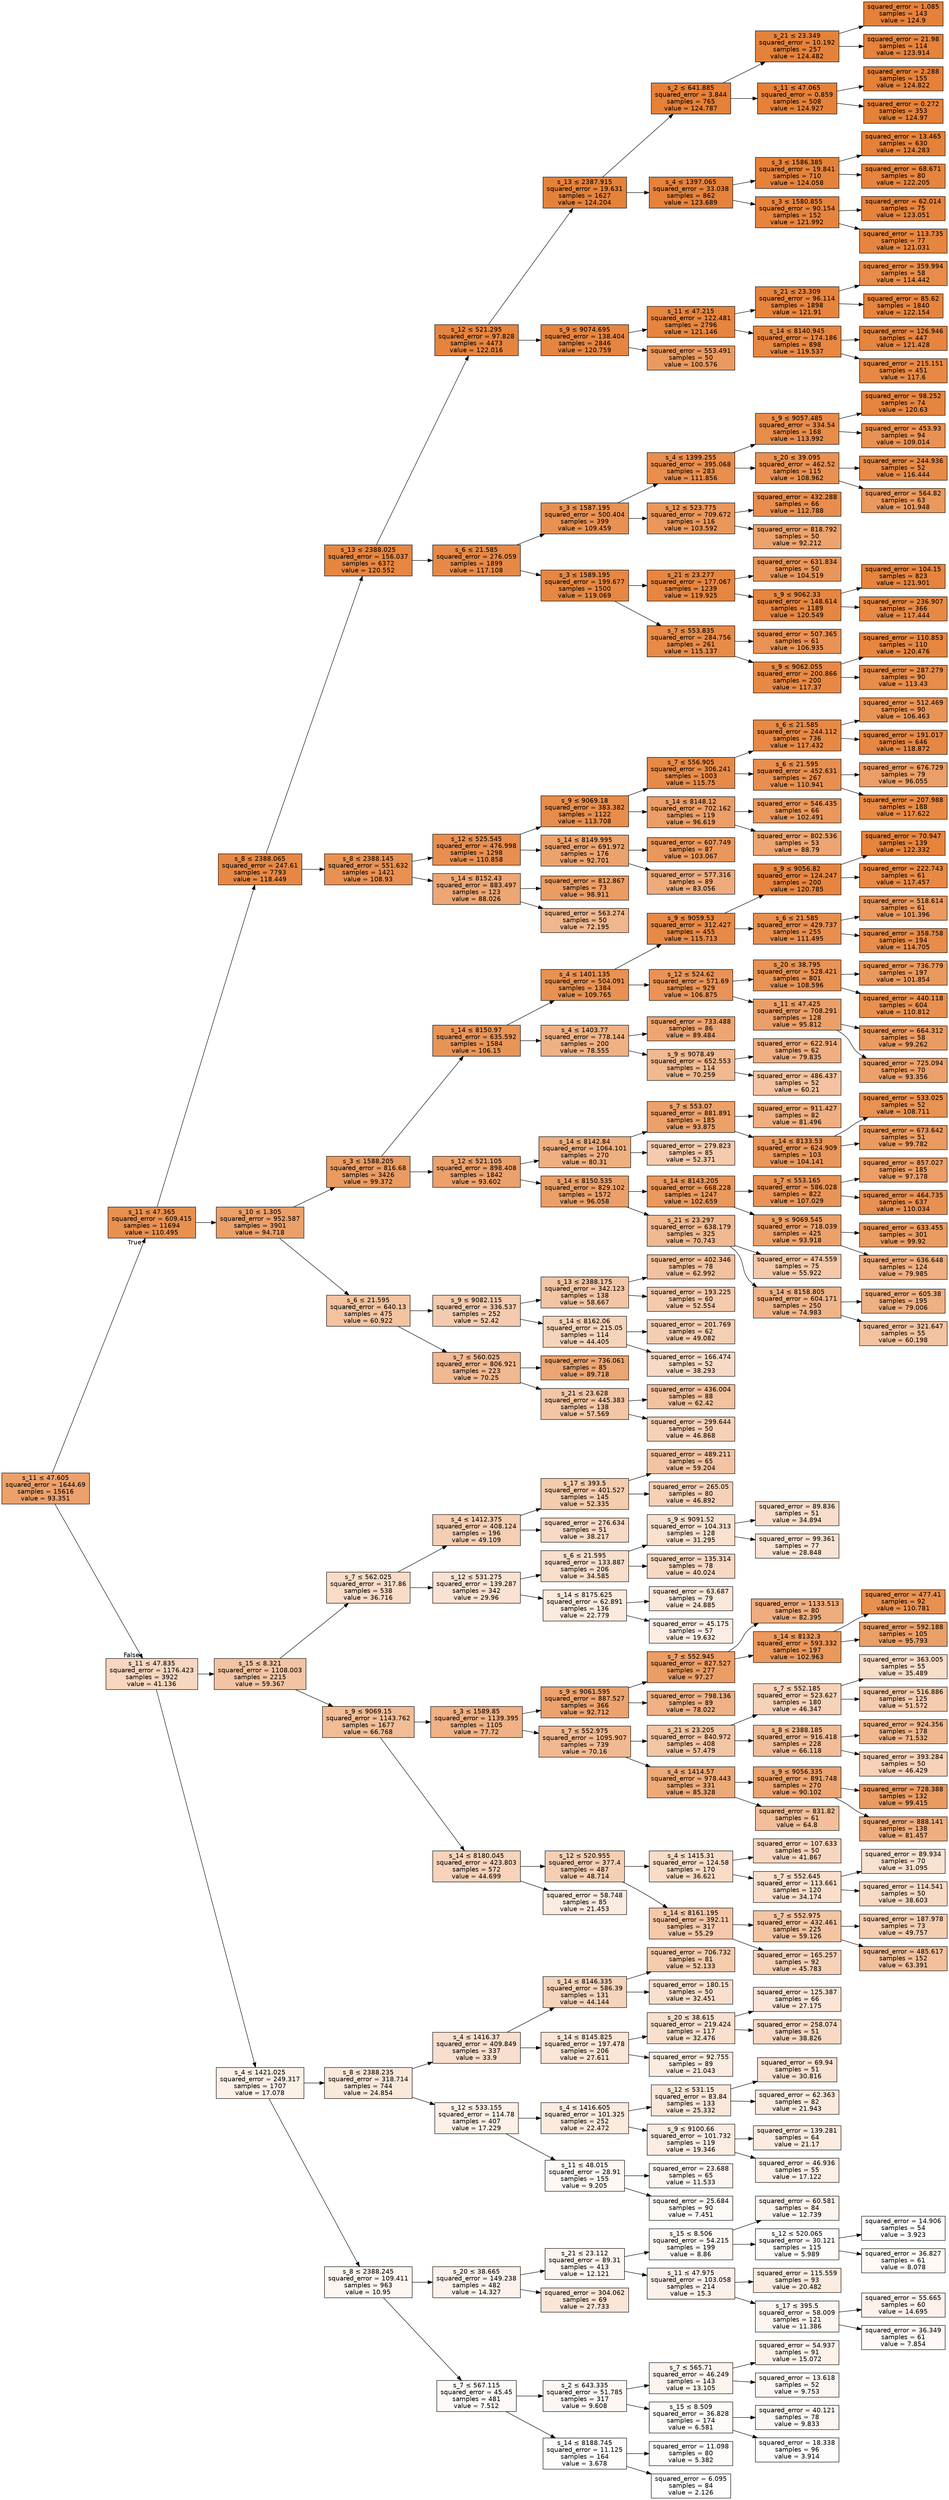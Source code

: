 digraph Tree {
node [shape=box, style="filled", color="black", fontname="helvetica"] ;
edge [fontname="helvetica"] ;
rankdir=LR ;
0 [label=<s_11 &le; 47.605<br/>squared_error = 1644.69<br/>samples = 15616<br/>value = 93.351>, fillcolor="#eca16c"] ;
1 [label=<s_11 &le; 47.365<br/>squared_error = 609.415<br/>samples = 11694<br/>value = 110.495>, fillcolor="#e89050"] ;
0 -> 1 [labeldistance=2.5, labelangle=-45, headlabel="True"] ;
2 [label=<s_8 &le; 2388.065<br/>squared_error = 247.61<br/>samples = 7793<br/>value = 118.449>, fillcolor="#e68844"] ;
1 -> 2 ;
3 [label=<s_13 &le; 2388.025<br/>squared_error = 156.037<br/>samples = 6372<br/>value = 120.552>, fillcolor="#e68640"] ;
2 -> 3 ;
4 [label=<s_12 &le; 521.295<br/>squared_error = 97.828<br/>samples = 4473<br/>value = 122.016>, fillcolor="#e6843e"] ;
3 -> 4 ;
5 [label=<s_13 &le; 2387.915<br/>squared_error = 19.631<br/>samples = 1627<br/>value = 124.204>, fillcolor="#e5823a"] ;
4 -> 5 ;
6 [label=<s_2 &le; 641.885<br/>squared_error = 3.844<br/>samples = 765<br/>value = 124.787>, fillcolor="#e58139"] ;
5 -> 6 ;
7 [label=<s_21 &le; 23.349<br/>squared_error = 10.192<br/>samples = 257<br/>value = 124.482>, fillcolor="#e5823a"] ;
6 -> 7 ;
8 [label=<squared_error = 1.085<br/>samples = 143<br/>value = 124.9>, fillcolor="#e58139"] ;
7 -> 8 ;
9 [label=<squared_error = 21.98<br/>samples = 114<br/>value = 123.914>, fillcolor="#e5823b"] ;
7 -> 9 ;
10 [label=<s_11 &le; 47.065<br/>squared_error = 0.859<br/>samples = 508<br/>value = 124.927>, fillcolor="#e58139"] ;
6 -> 10 ;
11 [label=<squared_error = 2.288<br/>samples = 155<br/>value = 124.822>, fillcolor="#e58139"] ;
10 -> 11 ;
12 [label=<squared_error = 0.272<br/>samples = 353<br/>value = 124.97>, fillcolor="#e58139"] ;
10 -> 12 ;
13 [label=<s_4 &le; 1397.065<br/>squared_error = 33.038<br/>samples = 862<br/>value = 123.689>, fillcolor="#e5823b"] ;
5 -> 13 ;
14 [label=<s_3 &le; 1586.385<br/>squared_error = 19.841<br/>samples = 710<br/>value = 124.058>, fillcolor="#e5823a"] ;
13 -> 14 ;
15 [label=<squared_error = 13.465<br/>samples = 630<br/>value = 124.283>, fillcolor="#e5823a"] ;
14 -> 15 ;
16 [label=<squared_error = 68.671<br/>samples = 80<br/>value = 122.205>, fillcolor="#e6843d"] ;
14 -> 16 ;
17 [label=<s_3 &le; 1580.855<br/>squared_error = 90.154<br/>samples = 152<br/>value = 121.992>, fillcolor="#e6843e"] ;
13 -> 17 ;
18 [label=<squared_error = 62.014<br/>samples = 75<br/>value = 123.051>, fillcolor="#e5833c"] ;
17 -> 18 ;
19 [label=<squared_error = 113.735<br/>samples = 77<br/>value = 121.031>, fillcolor="#e6853f"] ;
17 -> 19 ;
20 [label=<s_9 &le; 9074.695<br/>squared_error = 138.404<br/>samples = 2846<br/>value = 120.759>, fillcolor="#e68540"] ;
4 -> 20 ;
21 [label=<s_11 &le; 47.215<br/>squared_error = 122.481<br/>samples = 2796<br/>value = 121.146>, fillcolor="#e6853f"] ;
20 -> 21 ;
22 [label=<s_21 &le; 23.309<br/>squared_error = 96.114<br/>samples = 1898<br/>value = 121.91>, fillcolor="#e6843e"] ;
21 -> 22 ;
23 [label=<squared_error = 359.994<br/>samples = 58<br/>value = 114.442>, fillcolor="#e78c4a"] ;
22 -> 23 ;
24 [label=<squared_error = 85.62<br/>samples = 1840<br/>value = 122.154>, fillcolor="#e6843e"] ;
22 -> 24 ;
25 [label=<s_14 &le; 8140.945<br/>squared_error = 174.186<br/>samples = 898<br/>value = 119.537>, fillcolor="#e68742"] ;
21 -> 25 ;
26 [label=<squared_error = 126.946<br/>samples = 447<br/>value = 121.428>, fillcolor="#e6853f"] ;
25 -> 26 ;
27 [label=<squared_error = 215.151<br/>samples = 451<br/>value = 117.6>, fillcolor="#e78945"] ;
25 -> 27 ;
28 [label=<squared_error = 553.491<br/>samples = 50<br/>value = 100.576>, fillcolor="#ea9a60"] ;
20 -> 28 ;
29 [label=<s_6 &le; 21.585<br/>squared_error = 276.059<br/>samples = 1899<br/>value = 117.108>, fillcolor="#e78946"] ;
3 -> 29 ;
30 [label=<s_3 &le; 1587.195<br/>squared_error = 500.404<br/>samples = 399<br/>value = 109.459>, fillcolor="#e89152"] ;
29 -> 30 ;
31 [label=<s_4 &le; 1399.255<br/>squared_error = 395.068<br/>samples = 283<br/>value = 111.856>, fillcolor="#e88e4e"] ;
30 -> 31 ;
32 [label=<s_9 &le; 9057.485<br/>squared_error = 334.54<br/>samples = 168<br/>value = 113.992>, fillcolor="#e78c4b"] ;
31 -> 32 ;
33 [label=<squared_error = 98.252<br/>samples = 74<br/>value = 120.63>, fillcolor="#e68540"] ;
32 -> 33 ;
34 [label=<squared_error = 453.93<br/>samples = 94<br/>value = 109.014>, fillcolor="#e89153"] ;
32 -> 34 ;
35 [label=<s_20 &le; 39.095<br/>squared_error = 462.52<br/>samples = 115<br/>value = 108.962>, fillcolor="#e89153"] ;
31 -> 35 ;
36 [label=<squared_error = 244.936<br/>samples = 52<br/>value = 116.444>, fillcolor="#e78a47"] ;
35 -> 36 ;
37 [label=<squared_error = 564.82<br/>samples = 63<br/>value = 101.948>, fillcolor="#ea995e"] ;
35 -> 37 ;
38 [label=<s_12 &le; 523.775<br/>squared_error = 709.672<br/>samples = 116<br/>value = 103.592>, fillcolor="#ea975b"] ;
30 -> 38 ;
39 [label=<squared_error = 432.288<br/>samples = 66<br/>value = 112.788>, fillcolor="#e88d4d"] ;
38 -> 39 ;
40 [label=<squared_error = 818.792<br/>samples = 50<br/>value = 92.212>, fillcolor="#eca36e"] ;
38 -> 40 ;
41 [label=<s_3 &le; 1589.195<br/>squared_error = 199.677<br/>samples = 1500<br/>value = 119.069>, fillcolor="#e68743"] ;
29 -> 41 ;
42 [label=<s_21 &le; 23.277<br/>squared_error = 177.067<br/>samples = 1239<br/>value = 119.925>, fillcolor="#e68641"] ;
41 -> 42 ;
43 [label=<squared_error = 631.834<br/>samples = 50<br/>value = 104.519>, fillcolor="#e9965a"] ;
42 -> 43 ;
44 [label=<s_9 &le; 9062.33<br/>squared_error = 148.614<br/>samples = 1189<br/>value = 120.549>, fillcolor="#e68640"] ;
42 -> 44 ;
45 [label=<squared_error = 104.15<br/>samples = 823<br/>value = 121.901>, fillcolor="#e6843e"] ;
44 -> 45 ;
46 [label=<squared_error = 236.907<br/>samples = 366<br/>value = 117.444>, fillcolor="#e78945"] ;
44 -> 46 ;
47 [label=<s_7 &le; 553.835<br/>squared_error = 284.756<br/>samples = 261<br/>value = 115.137>, fillcolor="#e78b49"] ;
41 -> 47 ;
48 [label=<squared_error = 507.365<br/>samples = 61<br/>value = 106.935>, fillcolor="#e99356"] ;
47 -> 48 ;
49 [label=<s_9 &le; 9062.055<br/>squared_error = 200.866<br/>samples = 200<br/>value = 117.37>, fillcolor="#e78945"] ;
47 -> 49 ;
50 [label=<squared_error = 110.853<br/>samples = 110<br/>value = 120.476>, fillcolor="#e68640"] ;
49 -> 50 ;
51 [label=<squared_error = 287.279<br/>samples = 90<br/>value = 113.43>, fillcolor="#e78d4c"] ;
49 -> 51 ;
52 [label=<s_8 &le; 2388.145<br/>squared_error = 551.632<br/>samples = 1421<br/>value = 108.93>, fillcolor="#e89153"] ;
2 -> 52 ;
53 [label=<s_12 &le; 525.545<br/>squared_error = 476.998<br/>samples = 1298<br/>value = 110.858>, fillcolor="#e88f50"] ;
52 -> 53 ;
54 [label=<s_9 &le; 9069.18<br/>squared_error = 383.382<br/>samples = 1122<br/>value = 113.708>, fillcolor="#e78d4b"] ;
53 -> 54 ;
55 [label=<s_7 &le; 556.905<br/>squared_error = 306.241<br/>samples = 1003<br/>value = 115.75>, fillcolor="#e78a48"] ;
54 -> 55 ;
56 [label=<s_6 &le; 21.585<br/>squared_error = 244.112<br/>samples = 736<br/>value = 117.432>, fillcolor="#e78945"] ;
55 -> 56 ;
57 [label=<squared_error = 512.469<br/>samples = 90<br/>value = 106.463>, fillcolor="#e99457"] ;
56 -> 57 ;
58 [label=<squared_error = 191.017<br/>samples = 646<br/>value = 118.872>, fillcolor="#e68743"] ;
56 -> 58 ;
59 [label=<s_6 &le; 21.595<br/>squared_error = 452.631<br/>samples = 267<br/>value = 110.941>, fillcolor="#e88f50"] ;
55 -> 59 ;
60 [label=<squared_error = 676.729<br/>samples = 79<br/>value = 96.055>, fillcolor="#eb9f68"] ;
59 -> 60 ;
61 [label=<squared_error = 207.988<br/>samples = 188<br/>value = 117.622>, fillcolor="#e78945"] ;
59 -> 61 ;
62 [label=<s_14 &le; 8148.12<br/>squared_error = 702.162<br/>samples = 119<br/>value = 96.619>, fillcolor="#eb9e67"] ;
54 -> 62 ;
63 [label=<squared_error = 546.435<br/>samples = 66<br/>value = 102.491>, fillcolor="#ea985d"] ;
62 -> 63 ;
64 [label=<squared_error = 802.536<br/>samples = 53<br/>value = 88.79>, fillcolor="#eda673"] ;
62 -> 64 ;
65 [label=<s_14 &le; 8149.995<br/>squared_error = 691.972<br/>samples = 176<br/>value = 92.701>, fillcolor="#eca26d"] ;
53 -> 65 ;
66 [label=<squared_error = 607.749<br/>samples = 87<br/>value = 103.067>, fillcolor="#ea975c"] ;
65 -> 66 ;
67 [label=<squared_error = 577.316<br/>samples = 89<br/>value = 83.056>, fillcolor="#eeac7d"] ;
65 -> 67 ;
68 [label=<s_14 &le; 8152.43<br/>squared_error = 883.497<br/>samples = 123<br/>value = 88.026>, fillcolor="#eda775"] ;
52 -> 68 ;
69 [label=<squared_error = 812.867<br/>samples = 73<br/>value = 98.911>, fillcolor="#eb9c63"] ;
68 -> 69 ;
70 [label=<squared_error = 563.274<br/>samples = 50<br/>value = 72.195>, fillcolor="#f0b78e"] ;
68 -> 70 ;
71 [label=<s_10 &le; 1.305<br/>squared_error = 952.587<br/>samples = 3901<br/>value = 94.718>, fillcolor="#eba06a"] ;
1 -> 71 ;
72 [label=<s_3 &le; 1588.205<br/>squared_error = 816.68<br/>samples = 3426<br/>value = 99.372>, fillcolor="#ea9b62"] ;
71 -> 72 ;
73 [label=<s_14 &le; 8150.97<br/>squared_error = 635.592<br/>samples = 1584<br/>value = 106.15>, fillcolor="#e99457"] ;
72 -> 73 ;
74 [label=<s_4 &le; 1401.135<br/>squared_error = 504.091<br/>samples = 1384<br/>value = 109.765>, fillcolor="#e89152"] ;
73 -> 74 ;
75 [label=<s_9 &le; 9059.53<br/>squared_error = 312.427<br/>samples = 455<br/>value = 115.713>, fillcolor="#e78a48"] ;
74 -> 75 ;
76 [label=<s_9 &le; 9056.82<br/>squared_error = 124.247<br/>samples = 200<br/>value = 120.785>, fillcolor="#e68540"] ;
75 -> 76 ;
77 [label=<squared_error = 70.947<br/>samples = 139<br/>value = 122.332>, fillcolor="#e6843d"] ;
76 -> 77 ;
78 [label=<squared_error = 222.743<br/>samples = 61<br/>value = 117.457>, fillcolor="#e78945"] ;
76 -> 78 ;
79 [label=<s_6 &le; 21.585<br/>squared_error = 429.737<br/>samples = 255<br/>value = 111.495>, fillcolor="#e88f4f"] ;
75 -> 79 ;
80 [label=<squared_error = 518.614<br/>samples = 61<br/>value = 101.396>, fillcolor="#ea995f"] ;
79 -> 80 ;
81 [label=<squared_error = 358.758<br/>samples = 194<br/>value = 114.705>, fillcolor="#e78c4a"] ;
79 -> 81 ;
82 [label=<s_12 &le; 524.62<br/>squared_error = 571.69<br/>samples = 929<br/>value = 106.875>, fillcolor="#e99456"] ;
74 -> 82 ;
83 [label=<s_20 &le; 38.795<br/>squared_error = 528.421<br/>samples = 801<br/>value = 108.596>, fillcolor="#e89253"] ;
82 -> 83 ;
84 [label=<squared_error = 736.779<br/>samples = 197<br/>value = 101.854>, fillcolor="#ea995e"] ;
83 -> 84 ;
85 [label=<squared_error = 440.118<br/>samples = 604<br/>value = 110.812>, fillcolor="#e89050"] ;
83 -> 85 ;
86 [label=<s_11 &le; 47.425<br/>squared_error = 708.291<br/>samples = 128<br/>value = 95.812>, fillcolor="#eb9f68"] ;
82 -> 86 ;
87 [label=<squared_error = 664.312<br/>samples = 58<br/>value = 99.262>, fillcolor="#ea9b62"] ;
86 -> 87 ;
88 [label=<squared_error = 725.094<br/>samples = 70<br/>value = 93.356>, fillcolor="#eca16c"] ;
86 -> 88 ;
89 [label=<s_4 &le; 1403.77<br/>squared_error = 778.144<br/>samples = 200<br/>value = 78.555>, fillcolor="#efb184"] ;
73 -> 89 ;
90 [label=<squared_error = 733.488<br/>samples = 86<br/>value = 89.484>, fillcolor="#eda572"] ;
89 -> 90 ;
91 [label=<s_9 &le; 9078.49<br/>squared_error = 652.553<br/>samples = 114<br/>value = 70.259>, fillcolor="#f1b991"] ;
89 -> 91 ;
92 [label=<squared_error = 622.914<br/>samples = 62<br/>value = 79.835>, fillcolor="#efaf82"] ;
91 -> 92 ;
93 [label=<squared_error = 486.437<br/>samples = 52<br/>value = 60.21>, fillcolor="#f3c3a1"] ;
91 -> 93 ;
94 [label=<s_12 &le; 521.105<br/>squared_error = 898.408<br/>samples = 1842<br/>value = 93.602>, fillcolor="#eca16c"] ;
72 -> 94 ;
95 [label=<s_14 &le; 8142.84<br/>squared_error = 1064.101<br/>samples = 270<br/>value = 80.31>, fillcolor="#eeaf81"] ;
94 -> 95 ;
96 [label=<s_7 &le; 553.07<br/>squared_error = 881.891<br/>samples = 185<br/>value = 93.875>, fillcolor="#eca16b"] ;
95 -> 96 ;
97 [label=<squared_error = 911.427<br/>samples = 82<br/>value = 81.496>, fillcolor="#eeae7f"] ;
96 -> 97 ;
98 [label=<s_14 &le; 8133.53<br/>squared_error = 624.909<br/>samples = 103<br/>value = 104.141>, fillcolor="#e9965b"] ;
96 -> 98 ;
99 [label=<squared_error = 533.025<br/>samples = 52<br/>value = 108.711>, fillcolor="#e89253"] ;
98 -> 99 ;
100 [label=<squared_error = 673.642<br/>samples = 51<br/>value = 99.782>, fillcolor="#ea9b62"] ;
98 -> 100 ;
101 [label=<squared_error = 279.823<br/>samples = 85<br/>value = 52.371>, fillcolor="#f4cbae"] ;
95 -> 101 ;
102 [label=<s_14 &le; 8150.535<br/>squared_error = 829.102<br/>samples = 1572<br/>value = 96.058>, fillcolor="#eb9f68"] ;
94 -> 102 ;
103 [label=<s_14 &le; 8143.205<br/>squared_error = 668.228<br/>samples = 1247<br/>value = 102.659>, fillcolor="#ea985d"] ;
102 -> 103 ;
104 [label=<s_7 &le; 553.165<br/>squared_error = 586.028<br/>samples = 822<br/>value = 107.029>, fillcolor="#e99356"] ;
103 -> 104 ;
105 [label=<squared_error = 857.027<br/>samples = 185<br/>value = 97.178>, fillcolor="#eb9e66"] ;
104 -> 105 ;
106 [label=<squared_error = 464.735<br/>samples = 637<br/>value = 110.034>, fillcolor="#e89051"] ;
104 -> 106 ;
107 [label=<s_9 &le; 9069.545<br/>squared_error = 718.039<br/>samples = 425<br/>value = 93.918>, fillcolor="#eca16b"] ;
103 -> 107 ;
108 [label=<squared_error = 633.455<br/>samples = 301<br/>value = 99.92>, fillcolor="#ea9b61"] ;
107 -> 108 ;
109 [label=<squared_error = 636.648<br/>samples = 124<br/>value = 79.985>, fillcolor="#efaf82"] ;
107 -> 109 ;
110 [label=<s_21 &le; 23.297<br/>squared_error = 638.179<br/>samples = 325<br/>value = 70.743>, fillcolor="#f0b990"] ;
102 -> 110 ;
111 [label=<squared_error = 474.559<br/>samples = 75<br/>value = 55.922>, fillcolor="#f4c8a8"] ;
110 -> 111 ;
112 [label=<s_14 &le; 8158.805<br/>squared_error = 604.171<br/>samples = 250<br/>value = 74.983>, fillcolor="#f0b48a"] ;
110 -> 112 ;
113 [label=<squared_error = 605.38<br/>samples = 195<br/>value = 79.006>, fillcolor="#efb083"] ;
112 -> 113 ;
114 [label=<squared_error = 321.647<br/>samples = 55<br/>value = 60.198>, fillcolor="#f3c3a1"] ;
112 -> 114 ;
115 [label=<s_6 &le; 21.595<br/>squared_error = 640.13<br/>samples = 475<br/>value = 60.922>, fillcolor="#f3c3a0"] ;
71 -> 115 ;
116 [label=<s_9 &le; 9082.115<br/>squared_error = 336.537<br/>samples = 252<br/>value = 52.42>, fillcolor="#f4cbae"] ;
115 -> 116 ;
117 [label=<s_13 &le; 2388.175<br/>squared_error = 342.123<br/>samples = 138<br/>value = 58.667>, fillcolor="#f3c5a4"] ;
116 -> 117 ;
118 [label=<squared_error = 402.346<br/>samples = 78<br/>value = 62.992>, fillcolor="#f2c19d"] ;
117 -> 118 ;
119 [label=<squared_error = 193.225<br/>samples = 60<br/>value = 52.554>, fillcolor="#f4cbae"] ;
117 -> 119 ;
120 [label=<s_14 &le; 8162.06<br/>squared_error = 215.05<br/>samples = 114<br/>value = 44.405>, fillcolor="#f6d4bb"] ;
116 -> 120 ;
121 [label=<squared_error = 201.769<br/>samples = 62<br/>value = 49.082>, fillcolor="#f5cfb3"] ;
120 -> 121 ;
122 [label=<squared_error = 166.474<br/>samples = 52<br/>value = 38.293>, fillcolor="#f7dac5"] ;
120 -> 122 ;
123 [label=<s_7 &le; 560.025<br/>squared_error = 806.921<br/>samples = 223<br/>value = 70.25>, fillcolor="#f1b991"] ;
115 -> 123 ;
124 [label=<squared_error = 736.061<br/>samples = 85<br/>value = 89.718>, fillcolor="#eca572"] ;
123 -> 124 ;
125 [label=<s_21 &le; 23.628<br/>squared_error = 445.383<br/>samples = 138<br/>value = 57.569>, fillcolor="#f3c6a6"] ;
123 -> 125 ;
126 [label=<squared_error = 436.004<br/>samples = 88<br/>value = 62.42>, fillcolor="#f2c19e"] ;
125 -> 126 ;
127 [label=<squared_error = 299.644<br/>samples = 50<br/>value = 46.868>, fillcolor="#f6d1b7"] ;
125 -> 127 ;
128 [label=<s_11 &le; 47.835<br/>squared_error = 1176.423<br/>samples = 3922<br/>value = 41.136>, fillcolor="#f7d7c0"] ;
0 -> 128 [labeldistance=2.5, labelangle=45, headlabel="False"] ;
129 [label=<s_15 &le; 8.321<br/>squared_error = 1108.003<br/>samples = 2215<br/>value = 59.367>, fillcolor="#f3c4a3"] ;
128 -> 129 ;
130 [label=<s_7 &le; 562.025<br/>squared_error = 317.86<br/>samples = 538<br/>value = 36.716>, fillcolor="#f8dcc7"] ;
129 -> 130 ;
131 [label=<s_4 &le; 1412.375<br/>squared_error = 408.124<br/>samples = 196<br/>value = 49.109>, fillcolor="#f5cfb3"] ;
130 -> 131 ;
132 [label=<s_17 &le; 393.5<br/>squared_error = 401.527<br/>samples = 145<br/>value = 52.335>, fillcolor="#f4ccae"] ;
131 -> 132 ;
133 [label=<squared_error = 489.211<br/>samples = 65<br/>value = 59.204>, fillcolor="#f3c4a3"] ;
132 -> 133 ;
134 [label=<squared_error = 265.05<br/>samples = 80<br/>value = 46.892>, fillcolor="#f6d1b7"] ;
132 -> 134 ;
135 [label=<squared_error = 276.634<br/>samples = 51<br/>value = 38.217>, fillcolor="#f7dac5"] ;
131 -> 135 ;
136 [label=<s_12 &le; 531.275<br/>squared_error = 139.287<br/>samples = 342<br/>value = 29.96>, fillcolor="#f9e2d2"] ;
130 -> 136 ;
137 [label=<s_6 &le; 21.595<br/>squared_error = 133.887<br/>samples = 206<br/>value = 34.585>, fillcolor="#f8decb"] ;
136 -> 137 ;
138 [label=<s_9 &le; 9091.52<br/>squared_error = 104.313<br/>samples = 128<br/>value = 31.295>, fillcolor="#f9e1d0"] ;
137 -> 138 ;
139 [label=<squared_error = 89.836<br/>samples = 51<br/>value = 34.894>, fillcolor="#f8ddca"] ;
138 -> 139 ;
140 [label=<squared_error = 99.361<br/>samples = 77<br/>value = 28.848>, fillcolor="#f9e4d4"] ;
138 -> 140 ;
141 [label=<squared_error = 135.314<br/>samples = 78<br/>value = 40.024>, fillcolor="#f7d8c2"] ;
137 -> 141 ;
142 [label=<s_14 &le; 8175.625<br/>squared_error = 62.891<br/>samples = 136<br/>value = 22.779>, fillcolor="#fbeade"] ;
136 -> 142 ;
143 [label=<squared_error = 63.687<br/>samples = 79<br/>value = 24.885>, fillcolor="#fae8da"] ;
142 -> 143 ;
144 [label=<squared_error = 45.175<br/>samples = 57<br/>value = 19.632>, fillcolor="#fbede3"] ;
142 -> 144 ;
145 [label=<s_9 &le; 9069.15<br/>squared_error = 1143.762<br/>samples = 1677<br/>value = 66.768>, fillcolor="#f1bd97"] ;
129 -> 145 ;
146 [label=<s_3 &le; 1589.85<br/>squared_error = 1139.395<br/>samples = 1105<br/>value = 77.72>, fillcolor="#efb185"] ;
145 -> 146 ;
147 [label=<s_9 &le; 9061.595<br/>squared_error = 887.527<br/>samples = 366<br/>value = 92.712>, fillcolor="#eca26d"] ;
146 -> 147 ;
148 [label=<s_7 &le; 552.945<br/>squared_error = 827.527<br/>samples = 277<br/>value = 97.27>, fillcolor="#eb9d66"] ;
147 -> 148 ;
149 [label=<squared_error = 1133.513<br/>samples = 80<br/>value = 82.395>, fillcolor="#eead7e"] ;
148 -> 149 ;
150 [label=<s_14 &le; 8132.3<br/>squared_error = 593.332<br/>samples = 197<br/>value = 102.963>, fillcolor="#ea985c"] ;
148 -> 150 ;
151 [label=<squared_error = 477.41<br/>samples = 92<br/>value = 110.781>, fillcolor="#e89050"] ;
150 -> 151 ;
152 [label=<squared_error = 592.188<br/>samples = 105<br/>value = 95.793>, fillcolor="#eb9f68"] ;
150 -> 152 ;
153 [label=<squared_error = 798.136<br/>samples = 89<br/>value = 78.022>, fillcolor="#efb185"] ;
147 -> 153 ;
154 [label=<s_7 &le; 552.975<br/>squared_error = 1095.907<br/>samples = 739<br/>value = 70.16>, fillcolor="#f1b991"] ;
146 -> 154 ;
155 [label=<s_21 &le; 23.205<br/>squared_error = 840.972<br/>samples = 408<br/>value = 57.479>, fillcolor="#f3c6a6"] ;
154 -> 155 ;
156 [label=<s_7 &le; 552.185<br/>squared_error = 523.627<br/>samples = 180<br/>value = 46.347>, fillcolor="#f6d2b8"] ;
155 -> 156 ;
157 [label=<squared_error = 363.005<br/>samples = 55<br/>value = 35.489>, fillcolor="#f8ddc9"] ;
156 -> 157 ;
158 [label=<squared_error = 516.886<br/>samples = 125<br/>value = 51.572>, fillcolor="#f5ccaf"] ;
156 -> 158 ;
159 [label=<s_8 &le; 2388.185<br/>squared_error = 916.418<br/>samples = 228<br/>value = 66.118>, fillcolor="#f1bd98"] ;
155 -> 159 ;
160 [label=<squared_error = 924.356<br/>samples = 178<br/>value = 71.532>, fillcolor="#f0b88f"] ;
159 -> 160 ;
161 [label=<squared_error = 393.284<br/>samples = 50<br/>value = 46.429>, fillcolor="#f6d2b8"] ;
159 -> 161 ;
162 [label=<s_4 &le; 1414.57<br/>squared_error = 978.443<br/>samples = 331<br/>value = 85.328>, fillcolor="#edaa79"] ;
154 -> 162 ;
163 [label=<s_9 &le; 9056.335<br/>squared_error = 891.748<br/>samples = 270<br/>value = 90.102>, fillcolor="#eca571"] ;
162 -> 163 ;
164 [label=<squared_error = 728.388<br/>samples = 132<br/>value = 99.415>, fillcolor="#ea9b62"] ;
163 -> 164 ;
165 [label=<squared_error = 888.141<br/>samples = 138<br/>value = 81.457>, fillcolor="#eeae7f"] ;
163 -> 165 ;
166 [label=<squared_error = 831.82<br/>samples = 61<br/>value = 64.8>, fillcolor="#f2bf9a"] ;
162 -> 166 ;
167 [label=<s_14 &le; 8180.045<br/>squared_error = 423.803<br/>samples = 572<br/>value = 44.699>, fillcolor="#f6d3ba"] ;
145 -> 167 ;
168 [label=<s_12 &le; 520.955<br/>squared_error = 377.4<br/>samples = 487<br/>value = 48.714>, fillcolor="#f5cfb4"] ;
167 -> 168 ;
169 [label=<s_4 &le; 1415.31<br/>squared_error = 124.58<br/>samples = 170<br/>value = 36.621>, fillcolor="#f8dcc7"] ;
168 -> 169 ;
170 [label=<squared_error = 107.633<br/>samples = 50<br/>value = 41.867>, fillcolor="#f7d6bf"] ;
169 -> 170 ;
171 [label=<s_7 &le; 552.645<br/>squared_error = 113.661<br/>samples = 120<br/>value = 34.174>, fillcolor="#f8decb"] ;
169 -> 171 ;
172 [label=<squared_error = 89.934<br/>samples = 70<br/>value = 31.095>, fillcolor="#f9e1d0"] ;
171 -> 172 ;
173 [label=<squared_error = 114.541<br/>samples = 50<br/>value = 38.603>, fillcolor="#f7dac4"] ;
171 -> 173 ;
174 [label=<s_14 &le; 8161.195<br/>squared_error = 392.11<br/>samples = 317<br/>value = 55.29>, fillcolor="#f4c8a9"] ;
168 -> 174 ;
175 [label=<s_7 &le; 552.975<br/>squared_error = 432.461<br/>samples = 225<br/>value = 59.126>, fillcolor="#f3c5a3"] ;
174 -> 175 ;
176 [label=<squared_error = 187.978<br/>samples = 73<br/>value = 49.757>, fillcolor="#f5ceb2"] ;
175 -> 176 ;
177 [label=<squared_error = 485.617<br/>samples = 152<br/>value = 63.391>, fillcolor="#f2c09c"] ;
175 -> 177 ;
178 [label=<squared_error = 165.257<br/>samples = 92<br/>value = 45.783>, fillcolor="#f6d2b9"] ;
174 -> 178 ;
179 [label=<squared_error = 58.748<br/>samples = 85<br/>value = 21.453>, fillcolor="#fbebe0"] ;
167 -> 179 ;
180 [label=<s_4 &le; 1421.025<br/>squared_error = 249.317<br/>samples = 1707<br/>value = 17.078>, fillcolor="#fcf0e7"] ;
128 -> 180 ;
181 [label=<s_8 &le; 2388.235<br/>squared_error = 318.714<br/>samples = 744<br/>value = 24.854>, fillcolor="#fae8da"] ;
180 -> 181 ;
182 [label=<s_4 &le; 1416.37<br/>squared_error = 409.849<br/>samples = 337<br/>value = 33.9>, fillcolor="#f8decc"] ;
181 -> 182 ;
183 [label=<s_14 &le; 8146.335<br/>squared_error = 586.39<br/>samples = 131<br/>value = 44.144>, fillcolor="#f6d4bb"] ;
182 -> 183 ;
184 [label=<squared_error = 706.732<br/>samples = 81<br/>value = 52.133>, fillcolor="#f4ccae"] ;
183 -> 184 ;
185 [label=<squared_error = 180.15<br/>samples = 50<br/>value = 32.451>, fillcolor="#f9e0ce"] ;
183 -> 185 ;
186 [label=<s_14 &le; 8145.825<br/>squared_error = 197.478<br/>samples = 206<br/>value = 27.611>, fillcolor="#fae5d6"] ;
182 -> 186 ;
187 [label=<s_20 &le; 38.615<br/>squared_error = 219.424<br/>samples = 117<br/>value = 32.476>, fillcolor="#f9e0ce"] ;
186 -> 187 ;
188 [label=<squared_error = 125.387<br/>samples = 66<br/>value = 27.175>, fillcolor="#fae5d7"] ;
187 -> 188 ;
189 [label=<squared_error = 258.074<br/>samples = 51<br/>value = 38.826>, fillcolor="#f7d9c4"] ;
187 -> 189 ;
190 [label=<squared_error = 92.755<br/>samples = 89<br/>value = 21.043>, fillcolor="#fbece1"] ;
186 -> 190 ;
191 [label=<s_12 &le; 533.155<br/>squared_error = 114.78<br/>samples = 407<br/>value = 17.229>, fillcolor="#fcf0e7"] ;
181 -> 191 ;
192 [label=<s_4 &le; 1416.605<br/>squared_error = 101.325<br/>samples = 252<br/>value = 22.472>, fillcolor="#fbeade"] ;
191 -> 192 ;
193 [label=<s_12 &le; 531.15<br/>squared_error = 83.84<br/>samples = 133<br/>value = 25.332>, fillcolor="#fae7da"] ;
192 -> 193 ;
194 [label=<squared_error = 69.94<br/>samples = 51<br/>value = 30.816>, fillcolor="#f9e2d1"] ;
193 -> 194 ;
195 [label=<squared_error = 62.363<br/>samples = 82<br/>value = 21.943>, fillcolor="#fbebdf"] ;
193 -> 195 ;
196 [label=<s_9 &le; 9100.66<br/>squared_error = 101.732<br/>samples = 119<br/>value = 19.346>, fillcolor="#fbede3"] ;
192 -> 196 ;
197 [label=<squared_error = 139.281<br/>samples = 64<br/>value = 21.17>, fillcolor="#fbebe0"] ;
196 -> 197 ;
198 [label=<squared_error = 46.936<br/>samples = 55<br/>value = 17.122>, fillcolor="#fcf0e7"] ;
196 -> 198 ;
199 [label=<s_11 &le; 48.015<br/>squared_error = 28.91<br/>samples = 155<br/>value = 9.205>, fillcolor="#fef8f4"] ;
191 -> 199 ;
200 [label=<squared_error = 23.688<br/>samples = 65<br/>value = 11.533>, fillcolor="#fdf5f0"] ;
199 -> 200 ;
201 [label=<squared_error = 25.684<br/>samples = 90<br/>value = 7.451>, fillcolor="#fefaf6"] ;
199 -> 201 ;
202 [label=<s_8 &le; 2388.245<br/>squared_error = 109.411<br/>samples = 963<br/>value = 10.95>, fillcolor="#fdf6f1"] ;
180 -> 202 ;
203 [label=<s_20 &le; 38.665<br/>squared_error = 149.238<br/>samples = 482<br/>value = 14.327>, fillcolor="#fcf2eb"] ;
202 -> 203 ;
204 [label=<s_21 &le; 23.112<br/>squared_error = 89.31<br/>samples = 413<br/>value = 12.121>, fillcolor="#fdf5ef"] ;
203 -> 204 ;
205 [label=<s_15 &le; 8.506<br/>squared_error = 54.215<br/>samples = 199<br/>value = 8.86>, fillcolor="#fef8f4"] ;
204 -> 205 ;
206 [label=<squared_error = 60.581<br/>samples = 84<br/>value = 12.739>, fillcolor="#fdf4ee"] ;
205 -> 206 ;
207 [label=<s_12 &le; 520.065<br/>squared_error = 30.121<br/>samples = 115<br/>value = 5.989>, fillcolor="#fefbf9"] ;
205 -> 207 ;
208 [label=<squared_error = 14.906<br/>samples = 54<br/>value = 3.923>, fillcolor="#fffdfc"] ;
207 -> 208 ;
209 [label=<squared_error = 36.827<br/>samples = 61<br/>value = 8.078>, fillcolor="#fef9f5"] ;
207 -> 209 ;
210 [label=<s_11 &le; 47.975<br/>squared_error = 103.058<br/>samples = 214<br/>value = 15.3>, fillcolor="#fcf1ea"] ;
204 -> 210 ;
211 [label=<squared_error = 115.559<br/>samples = 93<br/>value = 20.482>, fillcolor="#fbece1"] ;
210 -> 211 ;
212 [label=<s_17 &le; 395.5<br/>squared_error = 58.009<br/>samples = 121<br/>value = 11.386>, fillcolor="#fdf6f0"] ;
210 -> 212 ;
213 [label=<squared_error = 55.665<br/>samples = 60<br/>value = 14.695>, fillcolor="#fcf2eb"] ;
212 -> 213 ;
214 [label=<squared_error = 36.349<br/>samples = 61<br/>value = 7.854>, fillcolor="#fef9f6"] ;
212 -> 214 ;
215 [label=<squared_error = 304.062<br/>samples = 69<br/>value = 27.733>, fillcolor="#fae5d6"] ;
203 -> 215 ;
216 [label=<s_7 &le; 567.115<br/>squared_error = 45.45<br/>samples = 481<br/>value = 7.512>, fillcolor="#fef9f6"] ;
202 -> 216 ;
217 [label=<s_2 &le; 643.335<br/>squared_error = 51.785<br/>samples = 317<br/>value = 9.608>, fillcolor="#fdf7f3"] ;
216 -> 217 ;
218 [label=<s_7 &le; 565.71<br/>squared_error = 46.249<br/>samples = 143<br/>value = 13.105>, fillcolor="#fdf4ed"] ;
217 -> 218 ;
219 [label=<squared_error = 54.937<br/>samples = 91<br/>value = 15.072>, fillcolor="#fcf2ea"] ;
218 -> 219 ;
220 [label=<squared_error = 13.618<br/>samples = 52<br/>value = 9.753>, fillcolor="#fdf7f3"] ;
218 -> 220 ;
221 [label=<s_15 &le; 8.509<br/>squared_error = 36.828<br/>samples = 174<br/>value = 6.581>, fillcolor="#fefaf8"] ;
217 -> 221 ;
222 [label=<squared_error = 40.121<br/>samples = 78<br/>value = 9.833>, fillcolor="#fdf7f3"] ;
221 -> 222 ;
223 [label=<squared_error = 18.338<br/>samples = 96<br/>value = 3.914>, fillcolor="#fffdfc"] ;
221 -> 223 ;
224 [label=<s_14 &le; 8188.745<br/>squared_error = 11.125<br/>samples = 164<br/>value = 3.678>, fillcolor="#fffdfc"] ;
216 -> 224 ;
225 [label=<squared_error = 11.098<br/>samples = 80<br/>value = 5.382>, fillcolor="#fefcfa"] ;
224 -> 225 ;
226 [label=<squared_error = 6.095<br/>samples = 84<br/>value = 2.126>, fillcolor="#ffffff"] ;
224 -> 226 ;
}